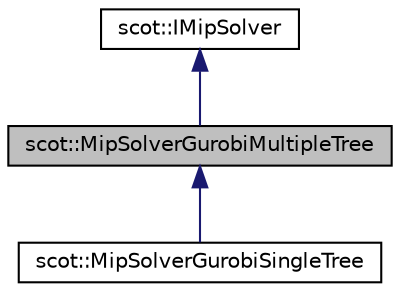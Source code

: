 digraph "scot::MipSolverGurobiMultipleTree"
{
 // LATEX_PDF_SIZE
  edge [fontname="Helvetica",fontsize="10",labelfontname="Helvetica",labelfontsize="10"];
  node [fontname="Helvetica",fontsize="10",shape=record];
  Node1 [label="scot::MipSolverGurobiMultipleTree",height=0.2,width=0.4,color="black", fillcolor="grey75", style="filled", fontcolor="black",tooltip=" "];
  Node2 -> Node1 [dir="back",color="midnightblue",fontsize="10",style="solid"];
  Node2 [label="scot::IMipSolver",height=0.2,width=0.4,color="black", fillcolor="white", style="filled",URL="$classscot_1_1IMipSolver.html",tooltip=" "];
  Node1 -> Node3 [dir="back",color="midnightblue",fontsize="10",style="solid"];
  Node3 [label="scot::MipSolverGurobiSingleTree",height=0.2,width=0.4,color="black", fillcolor="white", style="filled",URL="$classscot_1_1MipSolverGurobiSingleTree.html",tooltip=" "];
}
